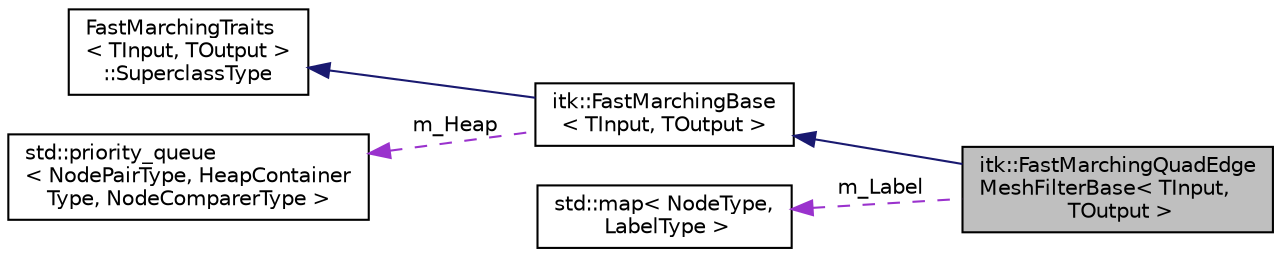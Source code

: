 digraph "itk::FastMarchingQuadEdgeMeshFilterBase&lt; TInput, TOutput &gt;"
{
 // LATEX_PDF_SIZE
  edge [fontname="Helvetica",fontsize="10",labelfontname="Helvetica",labelfontsize="10"];
  node [fontname="Helvetica",fontsize="10",shape=record];
  rankdir="LR";
  Node1 [label="itk::FastMarchingQuadEdge\lMeshFilterBase\< TInput,\l TOutput \>",height=0.2,width=0.4,color="black", fillcolor="grey75", style="filled", fontcolor="black",tooltip="Fast Marching Method on QuadEdgeMesh."];
  Node2 -> Node1 [dir="back",color="midnightblue",fontsize="10",style="solid",fontname="Helvetica"];
  Node2 [label="itk::FastMarchingBase\l\< TInput, TOutput \>",height=0.2,width=0.4,color="black", fillcolor="white", style="filled",URL="$classitk_1_1FastMarchingBase.html",tooltip="Abstract class to solve an Eikonal based-equation using Fast Marching Method."];
  Node3 -> Node2 [dir="back",color="midnightblue",fontsize="10",style="solid",fontname="Helvetica"];
  Node3 [label="FastMarchingTraits\l\< TInput, TOutput \>\l::SuperclassType",height=0.2,width=0.4,color="black", fillcolor="white", style="filled",tooltip=" "];
  Node4 -> Node2 [dir="back",color="darkorchid3",fontsize="10",style="dashed",label=" m_Heap" ,fontname="Helvetica"];
  Node4 [label="std::priority_queue\l\< NodePairType, HeapContainer\lType, NodeComparerType \>",height=0.2,width=0.4,color="black", fillcolor="white", style="filled",tooltip=" "];
  Node5 -> Node1 [dir="back",color="darkorchid3",fontsize="10",style="dashed",label=" m_Label" ,fontname="Helvetica"];
  Node5 [label="std::map\< NodeType,\l LabelType \>",height=0.2,width=0.4,color="black", fillcolor="white", style="filled",tooltip=" "];
}
